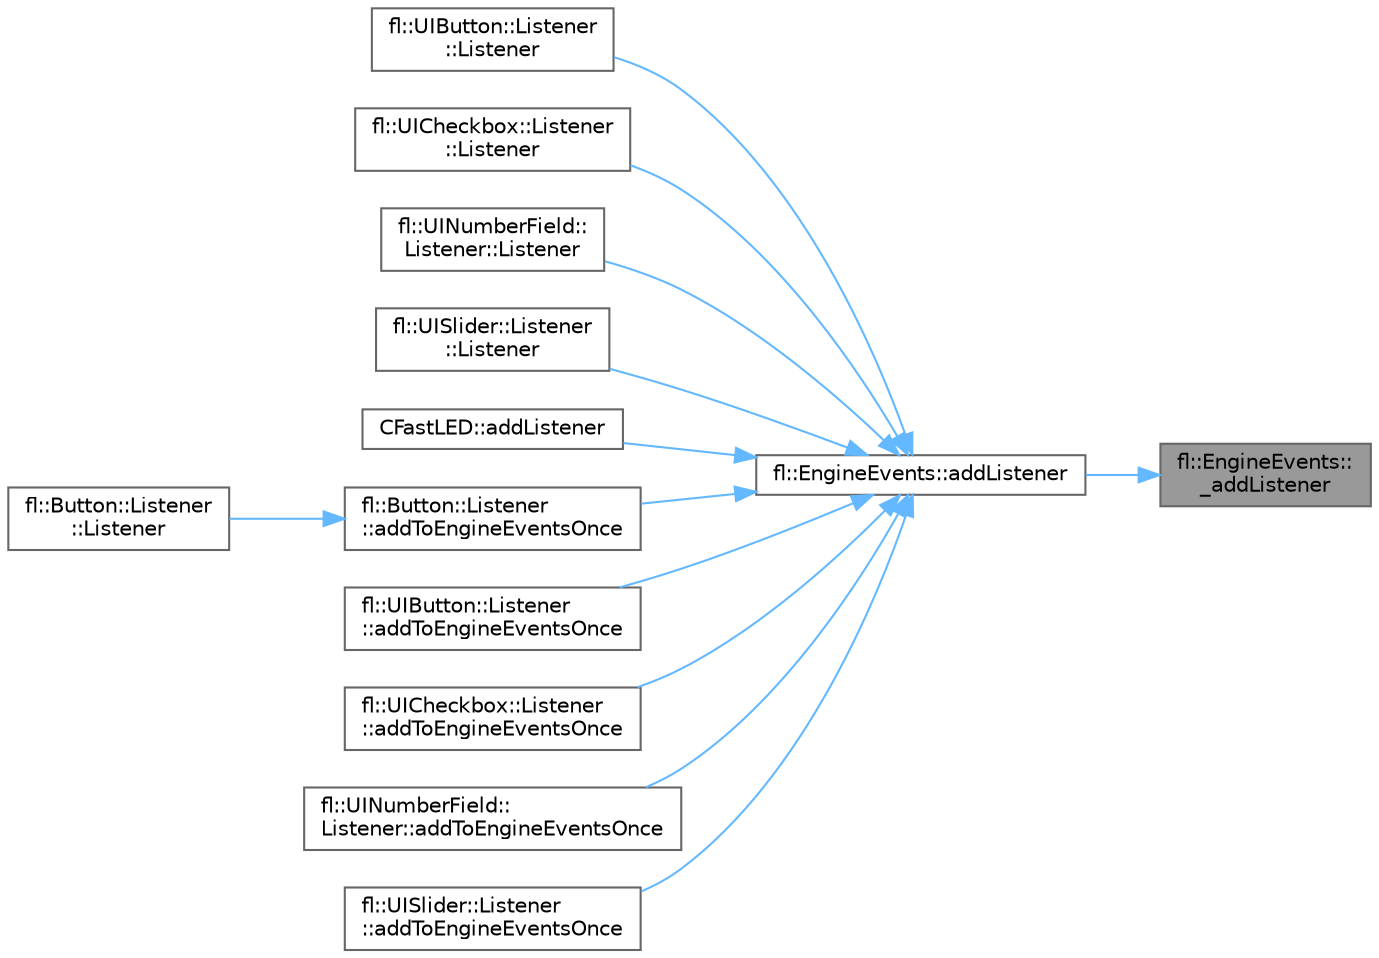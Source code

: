 digraph "fl::EngineEvents::_addListener"
{
 // INTERACTIVE_SVG=YES
 // LATEX_PDF_SIZE
  bgcolor="transparent";
  edge [fontname=Helvetica,fontsize=10,labelfontname=Helvetica,labelfontsize=10];
  node [fontname=Helvetica,fontsize=10,shape=box,height=0.2,width=0.4];
  rankdir="RL";
  Node1 [id="Node000001",label="fl::EngineEvents::\l_addListener",height=0.2,width=0.4,color="gray40", fillcolor="grey60", style="filled", fontcolor="black",tooltip=" "];
  Node1 -> Node2 [id="edge1_Node000001_Node000002",dir="back",color="steelblue1",style="solid",tooltip=" "];
  Node2 [id="Node000002",label="fl::EngineEvents::addListener",height=0.2,width=0.4,color="grey40", fillcolor="white", style="filled",URL="$de/dca/classfl_1_1_engine_events_a0ec4bb952e2d965c309f69af153ce8d3.html#a0ec4bb952e2d965c309f69af153ce8d3",tooltip=" "];
  Node2 -> Node3 [id="edge2_Node000002_Node000003",dir="back",color="steelblue1",style="solid",tooltip=" "];
  Node3 [id="Node000003",label="fl::UIButton::Listener\l::Listener",height=0.2,width=0.4,color="grey40", fillcolor="white", style="filled",URL="$d2/d68/structfl_1_1_u_i_button_1_1_listener_a3e3b4d88cbf4e14ef0cf73839bb6202f.html#a3e3b4d88cbf4e14ef0cf73839bb6202f",tooltip=" "];
  Node2 -> Node4 [id="edge3_Node000002_Node000004",dir="back",color="steelblue1",style="solid",tooltip=" "];
  Node4 [id="Node000004",label="fl::UICheckbox::Listener\l::Listener",height=0.2,width=0.4,color="grey40", fillcolor="white", style="filled",URL="$de/d6f/structfl_1_1_u_i_checkbox_1_1_listener_ac95257f0a5ff337a7e660880609689bc.html#ac95257f0a5ff337a7e660880609689bc",tooltip=" "];
  Node2 -> Node5 [id="edge4_Node000002_Node000005",dir="back",color="steelblue1",style="solid",tooltip=" "];
  Node5 [id="Node000005",label="fl::UINumberField::\lListener::Listener",height=0.2,width=0.4,color="grey40", fillcolor="white", style="filled",URL="$d0/d0d/structfl_1_1_u_i_number_field_1_1_listener_a1ef13c1987d994b9fd9ffa84aaf67131.html#a1ef13c1987d994b9fd9ffa84aaf67131",tooltip=" "];
  Node2 -> Node6 [id="edge5_Node000002_Node000006",dir="back",color="steelblue1",style="solid",tooltip=" "];
  Node6 [id="Node000006",label="fl::UISlider::Listener\l::Listener",height=0.2,width=0.4,color="grey40", fillcolor="white", style="filled",URL="$da/df8/structfl_1_1_u_i_slider_1_1_listener_ac1fae271e401720ded2a853bcaac4b66.html#ac1fae271e401720ded2a853bcaac4b66",tooltip=" "];
  Node2 -> Node7 [id="edge6_Node000002_Node000007",dir="back",color="steelblue1",style="solid",tooltip=" "];
  Node7 [id="Node000007",label="CFastLED::addListener",height=0.2,width=0.4,color="grey40", fillcolor="white", style="filled",URL="$dd/dbb/class_c_fast_l_e_d_ac965b166635b9aca0c165a53eb0a474f.html#ac965b166635b9aca0c165a53eb0a474f",tooltip=" "];
  Node2 -> Node8 [id="edge7_Node000002_Node000008",dir="back",color="steelblue1",style="solid",tooltip=" "];
  Node8 [id="Node000008",label="fl::Button::Listener\l::addToEngineEventsOnce",height=0.2,width=0.4,color="grey40", fillcolor="white", style="filled",URL="$da/d31/structfl_1_1_button_1_1_listener_ae218110b554ea919c48dd3c22b02b927.html#ae218110b554ea919c48dd3c22b02b927",tooltip=" "];
  Node8 -> Node9 [id="edge8_Node000008_Node000009",dir="back",color="steelblue1",style="solid",tooltip=" "];
  Node9 [id="Node000009",label="fl::Button::Listener\l::Listener",height=0.2,width=0.4,color="grey40", fillcolor="white", style="filled",URL="$da/d31/structfl_1_1_button_1_1_listener_aa6b36d48225cec1974b6b03b16e91dde.html#aa6b36d48225cec1974b6b03b16e91dde",tooltip=" "];
  Node2 -> Node10 [id="edge9_Node000002_Node000010",dir="back",color="steelblue1",style="solid",tooltip=" "];
  Node10 [id="Node000010",label="fl::UIButton::Listener\l::addToEngineEventsOnce",height=0.2,width=0.4,color="grey40", fillcolor="white", style="filled",URL="$d2/d68/structfl_1_1_u_i_button_1_1_listener_a663bf7c3826c1839d80bd533257051a2.html#a663bf7c3826c1839d80bd533257051a2",tooltip=" "];
  Node2 -> Node11 [id="edge10_Node000002_Node000011",dir="back",color="steelblue1",style="solid",tooltip=" "];
  Node11 [id="Node000011",label="fl::UICheckbox::Listener\l::addToEngineEventsOnce",height=0.2,width=0.4,color="grey40", fillcolor="white", style="filled",URL="$de/d6f/structfl_1_1_u_i_checkbox_1_1_listener_afb032013d86d8c85f9ed81338431de98.html#afb032013d86d8c85f9ed81338431de98",tooltip=" "];
  Node2 -> Node12 [id="edge11_Node000002_Node000012",dir="back",color="steelblue1",style="solid",tooltip=" "];
  Node12 [id="Node000012",label="fl::UINumberField::\lListener::addToEngineEventsOnce",height=0.2,width=0.4,color="grey40", fillcolor="white", style="filled",URL="$d0/d0d/structfl_1_1_u_i_number_field_1_1_listener_a57bfa00c12234d1d160dbd2a6d678394.html#a57bfa00c12234d1d160dbd2a6d678394",tooltip=" "];
  Node2 -> Node13 [id="edge12_Node000002_Node000013",dir="back",color="steelblue1",style="solid",tooltip=" "];
  Node13 [id="Node000013",label="fl::UISlider::Listener\l::addToEngineEventsOnce",height=0.2,width=0.4,color="grey40", fillcolor="white", style="filled",URL="$da/df8/structfl_1_1_u_i_slider_1_1_listener_a38793a1ec622a954d9fa39e0fe350694.html#a38793a1ec622a954d9fa39e0fe350694",tooltip=" "];
}
